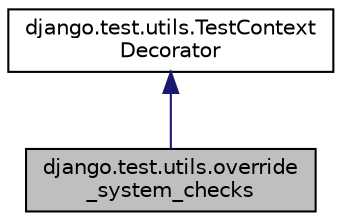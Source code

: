digraph "django.test.utils.override_system_checks"
{
 // LATEX_PDF_SIZE
  edge [fontname="Helvetica",fontsize="10",labelfontname="Helvetica",labelfontsize="10"];
  node [fontname="Helvetica",fontsize="10",shape=record];
  Node1 [label="django.test.utils.override\l_system_checks",height=0.2,width=0.4,color="black", fillcolor="grey75", style="filled", fontcolor="black",tooltip=" "];
  Node2 -> Node1 [dir="back",color="midnightblue",fontsize="10",style="solid",fontname="Helvetica"];
  Node2 [label="django.test.utils.TestContext\lDecorator",height=0.2,width=0.4,color="black", fillcolor="white", style="filled",URL="$d9/d7d/classdjango_1_1test_1_1utils_1_1_test_context_decorator.html",tooltip=" "];
}
